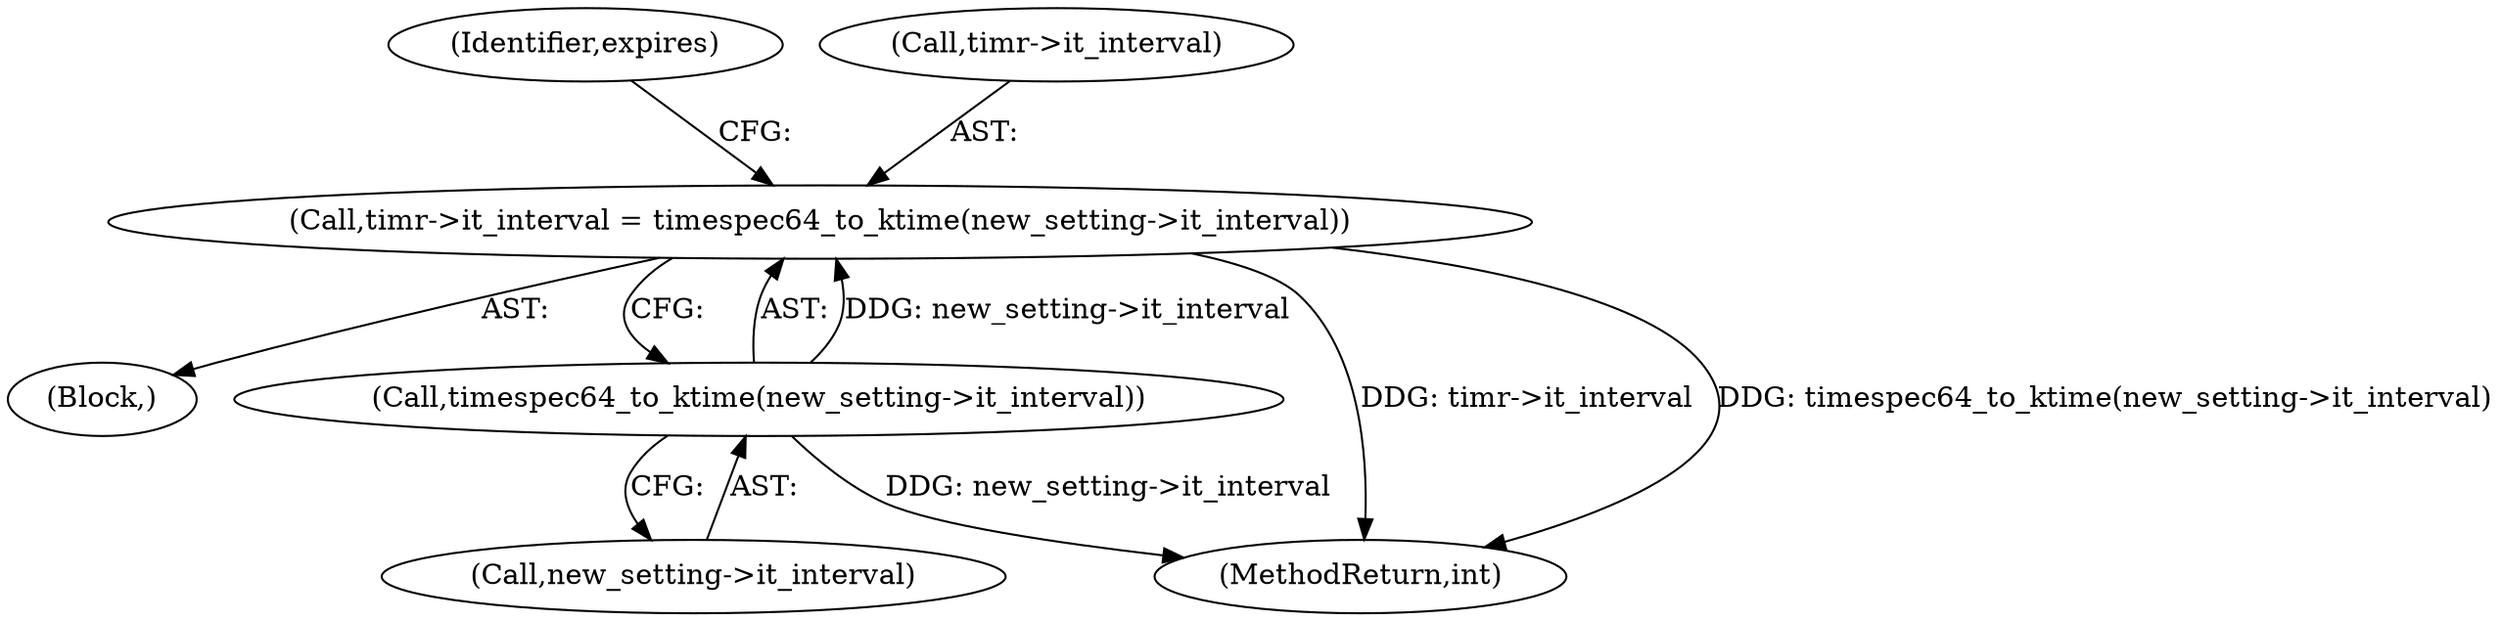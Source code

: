 digraph "0_linux_cef31d9af908243421258f1df35a4a644604efbe_0@pointer" {
"1000171" [label="(Call,timr->it_interval = timespec64_to_ktime(new_setting->it_interval))"];
"1000175" [label="(Call,timespec64_to_ktime(new_setting->it_interval))"];
"1000108" [label="(Block,)"];
"1000176" [label="(Call,new_setting->it_interval)"];
"1000171" [label="(Call,timr->it_interval = timespec64_to_ktime(new_setting->it_interval))"];
"1000180" [label="(Identifier,expires)"];
"1000175" [label="(Call,timespec64_to_ktime(new_setting->it_interval))"];
"1000172" [label="(Call,timr->it_interval)"];
"1000207" [label="(MethodReturn,int)"];
"1000171" -> "1000108"  [label="AST: "];
"1000171" -> "1000175"  [label="CFG: "];
"1000172" -> "1000171"  [label="AST: "];
"1000175" -> "1000171"  [label="AST: "];
"1000180" -> "1000171"  [label="CFG: "];
"1000171" -> "1000207"  [label="DDG: timr->it_interval"];
"1000171" -> "1000207"  [label="DDG: timespec64_to_ktime(new_setting->it_interval)"];
"1000175" -> "1000171"  [label="DDG: new_setting->it_interval"];
"1000175" -> "1000176"  [label="CFG: "];
"1000176" -> "1000175"  [label="AST: "];
"1000175" -> "1000207"  [label="DDG: new_setting->it_interval"];
}
